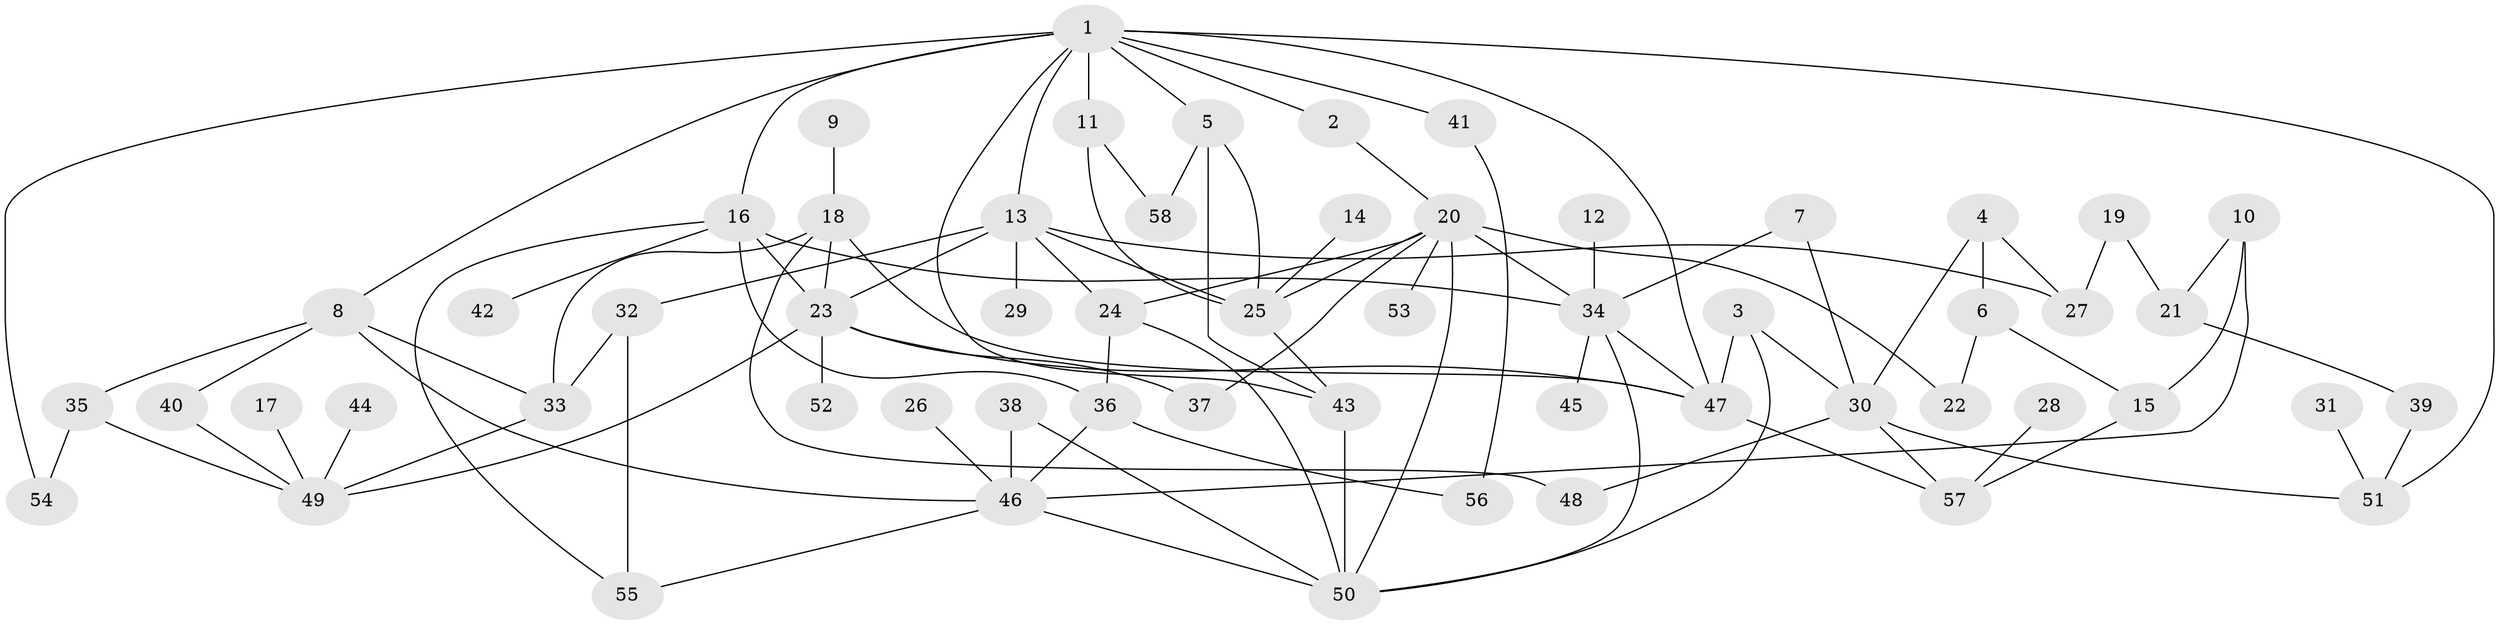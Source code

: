 // original degree distribution, {11: 0.008620689655172414, 4: 0.12931034482758622, 5: 0.0603448275862069, 2: 0.29310344827586204, 3: 0.23275862068965517, 6: 0.04310344827586207, 7: 0.008620689655172414, 1: 0.22413793103448276}
// Generated by graph-tools (version 1.1) at 2025/49/03/09/25 03:49:21]
// undirected, 58 vertices, 97 edges
graph export_dot {
graph [start="1"]
  node [color=gray90,style=filled];
  1;
  2;
  3;
  4;
  5;
  6;
  7;
  8;
  9;
  10;
  11;
  12;
  13;
  14;
  15;
  16;
  17;
  18;
  19;
  20;
  21;
  22;
  23;
  24;
  25;
  26;
  27;
  28;
  29;
  30;
  31;
  32;
  33;
  34;
  35;
  36;
  37;
  38;
  39;
  40;
  41;
  42;
  43;
  44;
  45;
  46;
  47;
  48;
  49;
  50;
  51;
  52;
  53;
  54;
  55;
  56;
  57;
  58;
  1 -- 2 [weight=1.0];
  1 -- 5 [weight=1.0];
  1 -- 8 [weight=1.0];
  1 -- 11 [weight=2.0];
  1 -- 13 [weight=1.0];
  1 -- 16 [weight=1.0];
  1 -- 41 [weight=1.0];
  1 -- 43 [weight=2.0];
  1 -- 47 [weight=1.0];
  1 -- 51 [weight=1.0];
  1 -- 54 [weight=1.0];
  2 -- 20 [weight=1.0];
  3 -- 30 [weight=1.0];
  3 -- 47 [weight=1.0];
  3 -- 50 [weight=1.0];
  4 -- 6 [weight=1.0];
  4 -- 27 [weight=1.0];
  4 -- 30 [weight=1.0];
  5 -- 25 [weight=1.0];
  5 -- 43 [weight=1.0];
  5 -- 58 [weight=1.0];
  6 -- 15 [weight=1.0];
  6 -- 22 [weight=1.0];
  7 -- 30 [weight=1.0];
  7 -- 34 [weight=1.0];
  8 -- 33 [weight=1.0];
  8 -- 35 [weight=1.0];
  8 -- 40 [weight=1.0];
  8 -- 46 [weight=1.0];
  9 -- 18 [weight=1.0];
  10 -- 15 [weight=1.0];
  10 -- 21 [weight=1.0];
  10 -- 46 [weight=1.0];
  11 -- 25 [weight=1.0];
  11 -- 58 [weight=1.0];
  12 -- 34 [weight=1.0];
  13 -- 23 [weight=1.0];
  13 -- 24 [weight=1.0];
  13 -- 25 [weight=1.0];
  13 -- 27 [weight=1.0];
  13 -- 29 [weight=1.0];
  13 -- 32 [weight=1.0];
  14 -- 25 [weight=1.0];
  15 -- 57 [weight=1.0];
  16 -- 23 [weight=1.0];
  16 -- 34 [weight=1.0];
  16 -- 36 [weight=1.0];
  16 -- 42 [weight=1.0];
  16 -- 55 [weight=1.0];
  17 -- 49 [weight=1.0];
  18 -- 23 [weight=1.0];
  18 -- 33 [weight=1.0];
  18 -- 47 [weight=1.0];
  18 -- 48 [weight=1.0];
  19 -- 21 [weight=1.0];
  19 -- 27 [weight=1.0];
  20 -- 22 [weight=1.0];
  20 -- 24 [weight=1.0];
  20 -- 25 [weight=1.0];
  20 -- 34 [weight=1.0];
  20 -- 37 [weight=1.0];
  20 -- 50 [weight=1.0];
  20 -- 53 [weight=1.0];
  21 -- 39 [weight=1.0];
  23 -- 37 [weight=1.0];
  23 -- 47 [weight=1.0];
  23 -- 49 [weight=1.0];
  23 -- 52 [weight=1.0];
  24 -- 36 [weight=1.0];
  24 -- 50 [weight=1.0];
  25 -- 43 [weight=1.0];
  26 -- 46 [weight=1.0];
  28 -- 57 [weight=1.0];
  30 -- 48 [weight=1.0];
  30 -- 51 [weight=1.0];
  30 -- 57 [weight=1.0];
  31 -- 51 [weight=1.0];
  32 -- 33 [weight=1.0];
  32 -- 55 [weight=1.0];
  33 -- 49 [weight=1.0];
  34 -- 45 [weight=1.0];
  34 -- 47 [weight=1.0];
  34 -- 50 [weight=1.0];
  35 -- 49 [weight=1.0];
  35 -- 54 [weight=1.0];
  36 -- 46 [weight=1.0];
  36 -- 56 [weight=1.0];
  38 -- 46 [weight=1.0];
  38 -- 50 [weight=1.0];
  39 -- 51 [weight=1.0];
  40 -- 49 [weight=1.0];
  41 -- 56 [weight=1.0];
  43 -- 50 [weight=1.0];
  44 -- 49 [weight=1.0];
  46 -- 50 [weight=1.0];
  46 -- 55 [weight=1.0];
  47 -- 57 [weight=1.0];
}
